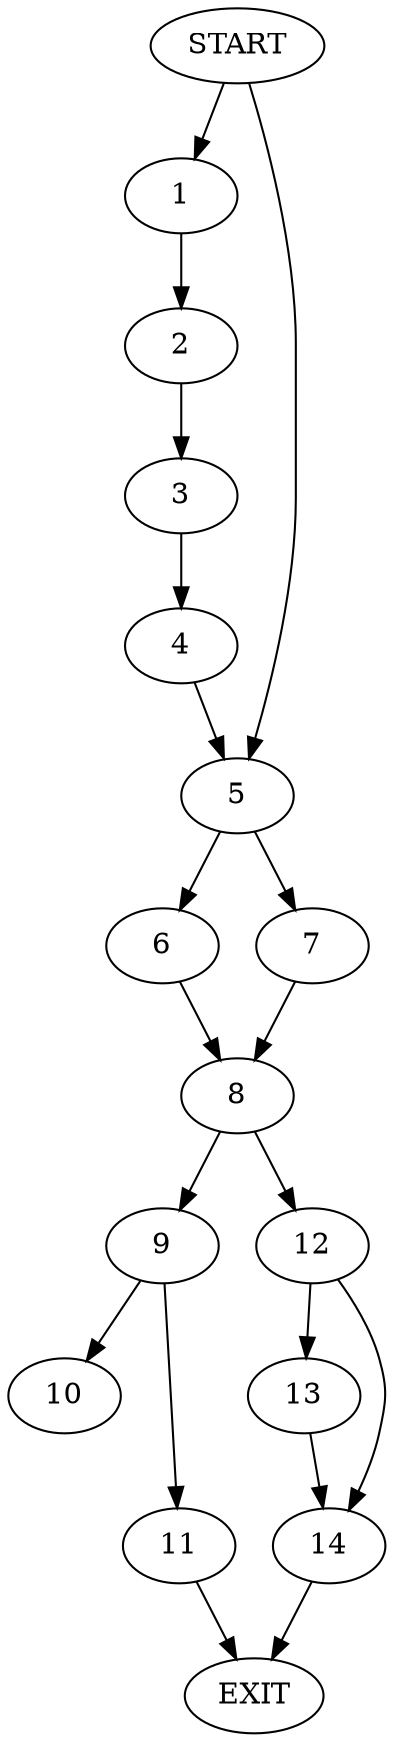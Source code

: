 digraph { 
0 [label="START"];
1;
2;
3;
4;
5;
6;
7;
8;
9;
10;
11;
12;
13;
14;
15[label="EXIT"];
0 -> 1;
0 -> 5;
1 -> 2;
2 -> 3;
3 -> 4;
4 -> 5;
5 -> 6;
5 -> 7;
6 -> 8;
7 -> 8;
8 -> 12;
8 -> 9;
9 -> 10;
9 -> 11;
11 -> 15;
12 -> 13;
12 -> 14;
13 -> 14;
14 -> 15;
}